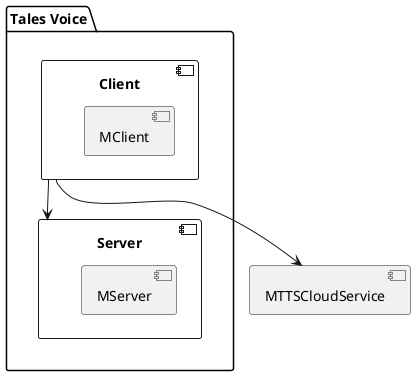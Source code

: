 @startuml

package "Tales Voice" {
    [Client] 
    [Server]
}

component Client {
   component "MClient" {
}
}

component Server {
   component "MServer" {
}
}

component MTTSCloudService

Client-->Server
Client-->MTTSCloudService

@enduml